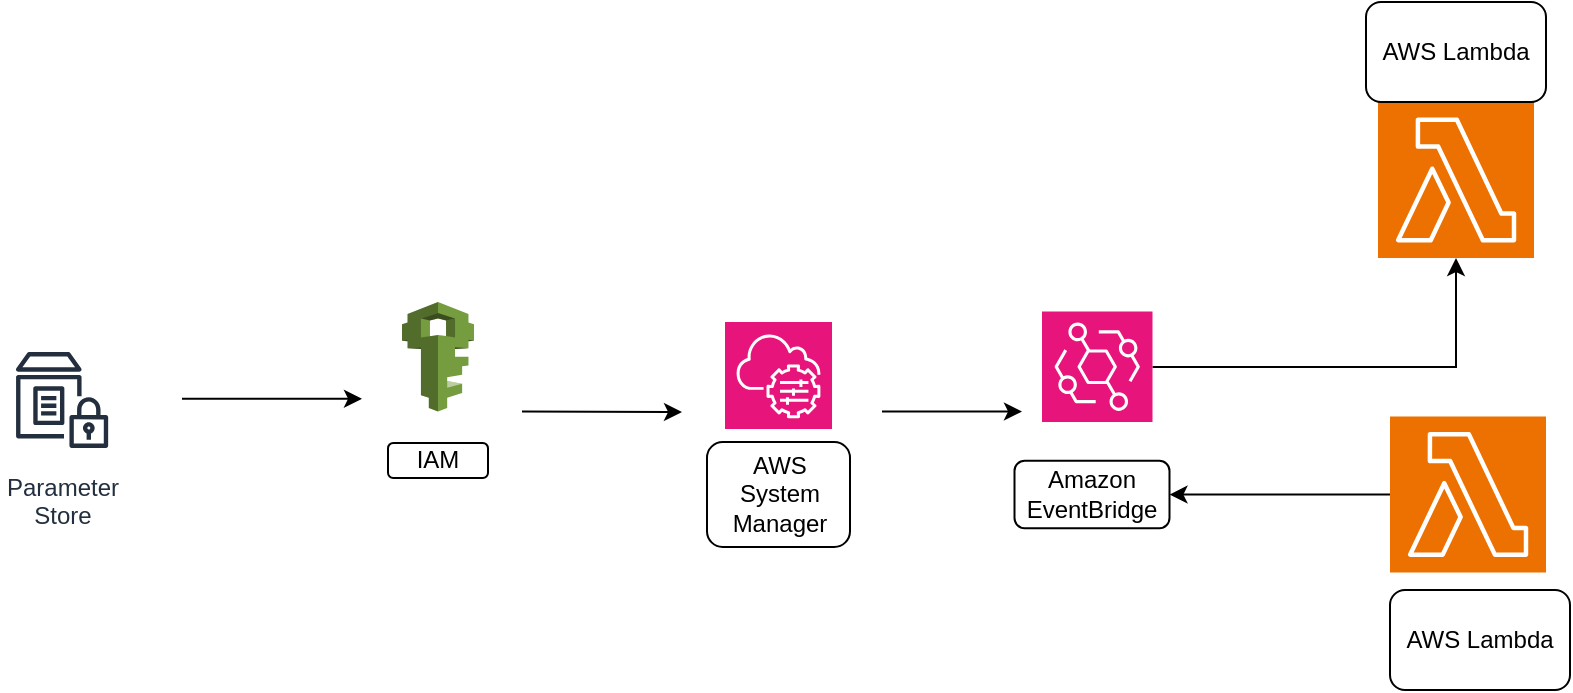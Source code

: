 <mxfile version="24.6.5" type="github">
  <diagram id="Ht1M8jgEwFfnCIfOTk4-" name="Page-1">
    <mxGraphModel dx="378" dy="345" grid="1" gridSize="10" guides="1" tooltips="1" connect="1" arrows="1" fold="1" page="1" pageScale="1" pageWidth="1169" pageHeight="827" math="0" shadow="0">
      <root>
        <mxCell id="0" />
        <mxCell id="1" parent="0" />
        <mxCell id="UrXQ-R-6YZsERtTzHkof-1" value="Parameter&#xa;Store" style="sketch=0;outlineConnect=0;fontColor=#232F3E;gradientColor=none;strokeColor=#232F3E;fillColor=#ffffff;dashed=0;verticalLabelPosition=bottom;verticalAlign=top;align=center;html=1;fontSize=12;fontStyle=0;aspect=fixed;shape=mxgraph.aws4.resourceIcon;resIcon=mxgraph.aws4.parameter_store;" vertex="1" parent="1">
          <mxGeometry x="200" y="289" width="60" height="60" as="geometry" />
        </mxCell>
        <mxCell id="UrXQ-R-6YZsERtTzHkof-2" value="" style="outlineConnect=0;dashed=0;verticalLabelPosition=bottom;verticalAlign=top;align=center;html=1;shape=mxgraph.aws3.iam;fillColor=#759C3E;gradientColor=none;" vertex="1" parent="1">
          <mxGeometry x="400" y="270" width="36" height="54.75" as="geometry" />
        </mxCell>
        <mxCell id="UrXQ-R-6YZsERtTzHkof-3" value="IAM" style="rounded=1;whiteSpace=wrap;html=1;" vertex="1" parent="1">
          <mxGeometry x="393" y="340.5" width="50" height="17.5" as="geometry" />
        </mxCell>
        <mxCell id="UrXQ-R-6YZsERtTzHkof-34" style="edgeStyle=orthogonalEdgeStyle;rounded=0;orthogonalLoop=1;jettySize=auto;html=1;" edge="1" parent="1" source="UrXQ-R-6YZsERtTzHkof-5" target="UrXQ-R-6YZsERtTzHkof-23">
          <mxGeometry relative="1" as="geometry">
            <mxPoint x="840" y="200" as="targetPoint" />
          </mxGeometry>
        </mxCell>
        <mxCell id="UrXQ-R-6YZsERtTzHkof-5" value="" style="sketch=0;points=[[0,0,0],[0.25,0,0],[0.5,0,0],[0.75,0,0],[1,0,0],[0,1,0],[0.25,1,0],[0.5,1,0],[0.75,1,0],[1,1,0],[0,0.25,0],[0,0.5,0],[0,0.75,0],[1,0.25,0],[1,0.5,0],[1,0.75,0]];outlineConnect=0;fontColor=#232F3E;fillColor=#E7157B;strokeColor=#ffffff;dashed=0;verticalLabelPosition=bottom;verticalAlign=top;align=center;html=1;fontSize=12;fontStyle=0;aspect=fixed;shape=mxgraph.aws4.resourceIcon;resIcon=mxgraph.aws4.eventbridge;" vertex="1" parent="1">
          <mxGeometry x="720" y="274.75" width="55.25" height="55.25" as="geometry" />
        </mxCell>
        <mxCell id="UrXQ-R-6YZsERtTzHkof-8" value="Amazon EventBridge" style="rounded=1;whiteSpace=wrap;html=1;" vertex="1" parent="1">
          <mxGeometry x="706.25" y="349.37" width="77.5" height="33.75" as="geometry" />
        </mxCell>
        <mxCell id="UrXQ-R-6YZsERtTzHkof-16" value="" style="sketch=0;points=[[0,0,0],[0.25,0,0],[0.5,0,0],[0.75,0,0],[1,0,0],[0,1,0],[0.25,1,0],[0.5,1,0],[0.75,1,0],[1,1,0],[0,0.25,0],[0,0.5,0],[0,0.75,0],[1,0.25,0],[1,0.5,0],[1,0.75,0]];points=[[0,0,0],[0.25,0,0],[0.5,0,0],[0.75,0,0],[1,0,0],[0,1,0],[0.25,1,0],[0.5,1,0],[0.75,1,0],[1,1,0],[0,0.25,0],[0,0.5,0],[0,0.75,0],[1,0.25,0],[1,0.5,0],[1,0.75,0]];outlineConnect=0;fontColor=#232F3E;fillColor=#E7157B;strokeColor=#ffffff;dashed=0;verticalLabelPosition=bottom;verticalAlign=top;align=center;html=1;fontSize=12;fontStyle=0;aspect=fixed;shape=mxgraph.aws4.resourceIcon;resIcon=mxgraph.aws4.systems_manager;" vertex="1" parent="1">
          <mxGeometry x="561.5" y="280" width="53.5" height="53.5" as="geometry" />
        </mxCell>
        <mxCell id="UrXQ-R-6YZsERtTzHkof-17" value="AWS System Manager" style="rounded=1;whiteSpace=wrap;html=1;" vertex="1" parent="1">
          <mxGeometry x="552.5" y="340" width="71.5" height="52.5" as="geometry" />
        </mxCell>
        <mxCell id="UrXQ-R-6YZsERtTzHkof-20" value="" style="endArrow=classic;html=1;rounded=0;" edge="1" parent="1">
          <mxGeometry width="50" height="50" relative="1" as="geometry">
            <mxPoint x="640" y="324.75" as="sourcePoint" />
            <mxPoint x="710" y="324.75" as="targetPoint" />
            <Array as="points">
              <mxPoint x="640" y="324.75" />
            </Array>
          </mxGeometry>
        </mxCell>
        <mxCell id="UrXQ-R-6YZsERtTzHkof-21" value="" style="endArrow=classic;html=1;rounded=0;" edge="1" parent="1">
          <mxGeometry width="50" height="50" relative="1" as="geometry">
            <mxPoint x="310" y="318.41" as="sourcePoint" />
            <mxPoint x="380" y="318.41" as="targetPoint" />
            <Array as="points">
              <mxPoint x="290" y="318.41" />
            </Array>
          </mxGeometry>
        </mxCell>
        <mxCell id="UrXQ-R-6YZsERtTzHkof-23" value="" style="sketch=0;points=[[0,0,0],[0.25,0,0],[0.5,0,0],[0.75,0,0],[1,0,0],[0,1,0],[0.25,1,0],[0.5,1,0],[0.75,1,0],[1,1,0],[0,0.25,0],[0,0.5,0],[0,0.75,0],[1,0.25,0],[1,0.5,0],[1,0.75,0]];outlineConnect=0;fontColor=#232F3E;fillColor=#ED7100;strokeColor=#ffffff;dashed=0;verticalLabelPosition=bottom;verticalAlign=top;align=center;html=1;fontSize=12;fontStyle=0;aspect=fixed;shape=mxgraph.aws4.resourceIcon;resIcon=mxgraph.aws4.lambda;" vertex="1" parent="1">
          <mxGeometry x="888" y="170" width="78" height="78" as="geometry" />
        </mxCell>
        <mxCell id="UrXQ-R-6YZsERtTzHkof-24" value="AWS Lambda" style="rounded=1;whiteSpace=wrap;html=1;" vertex="1" parent="1">
          <mxGeometry x="882" y="120" width="90" height="50" as="geometry" />
        </mxCell>
        <mxCell id="UrXQ-R-6YZsERtTzHkof-25" value="" style="endArrow=classic;html=1;rounded=0;" edge="1" parent="1">
          <mxGeometry width="50" height="50" relative="1" as="geometry">
            <mxPoint x="460" y="324.75" as="sourcePoint" />
            <mxPoint x="540" y="325" as="targetPoint" />
          </mxGeometry>
        </mxCell>
        <mxCell id="UrXQ-R-6YZsERtTzHkof-35" value="" style="edgeStyle=orthogonalEdgeStyle;rounded=0;orthogonalLoop=1;jettySize=auto;html=1;" edge="1" parent="1" source="UrXQ-R-6YZsERtTzHkof-30" target="UrXQ-R-6YZsERtTzHkof-8">
          <mxGeometry relative="1" as="geometry" />
        </mxCell>
        <mxCell id="UrXQ-R-6YZsERtTzHkof-30" value="" style="sketch=0;points=[[0,0,0],[0.25,0,0],[0.5,0,0],[0.75,0,0],[1,0,0],[0,1,0],[0.25,1,0],[0.5,1,0],[0.75,1,0],[1,1,0],[0,0.25,0],[0,0.5,0],[0,0.75,0],[1,0.25,0],[1,0.5,0],[1,0.75,0]];outlineConnect=0;fontColor=#232F3E;fillColor=#ED7100;strokeColor=#ffffff;dashed=0;verticalLabelPosition=bottom;verticalAlign=top;align=center;html=1;fontSize=12;fontStyle=0;aspect=fixed;shape=mxgraph.aws4.resourceIcon;resIcon=mxgraph.aws4.lambda;" vertex="1" parent="1">
          <mxGeometry x="894" y="327.24" width="78" height="78" as="geometry" />
        </mxCell>
        <mxCell id="UrXQ-R-6YZsERtTzHkof-32" value="AWS Lambda" style="rounded=1;whiteSpace=wrap;html=1;" vertex="1" parent="1">
          <mxGeometry x="894" y="414" width="90" height="50" as="geometry" />
        </mxCell>
      </root>
    </mxGraphModel>
  </diagram>
</mxfile>
